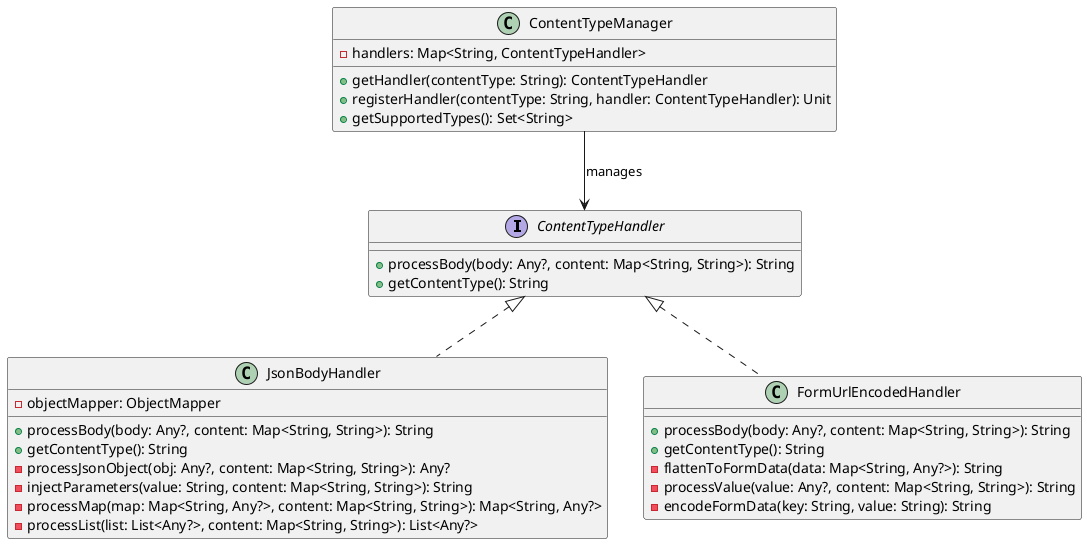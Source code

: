 @startuml ContentTypeHandler
interface ContentTypeHandler {
  + processBody(body: Any?, content: Map<String, String>): String
  + getContentType(): String
}

class JsonBodyHandler {
  - objectMapper: ObjectMapper
  __
  + processBody(body: Any?, content: Map<String, String>): String
  + getContentType(): String
  - processJsonObject(obj: Any?, content: Map<String, String>): Any?
  - injectParameters(value: String, content: Map<String, String>): String
  - processMap(map: Map<String, Any?>, content: Map<String, String>): Map<String, Any?>
  - processList(list: List<Any?>, content: Map<String, String>): List<Any?>
}

class FormUrlEncodedHandler {
  __
  + processBody(body: Any?, content: Map<String, String>): String
  + getContentType(): String
  - flattenToFormData(data: Map<String, Any?>): String
  - processValue(value: Any?, content: Map<String, String>): String
  - encodeFormData(key: String, value: String): String
}

class ContentTypeManager {
  - handlers: Map<String, ContentTypeHandler>
  __
  + getHandler(contentType: String): ContentTypeHandler
  + registerHandler(contentType: String, handler: ContentTypeHandler): Unit
  + getSupportedTypes(): Set<String>
}

ContentTypeHandler <|.. JsonBodyHandler
ContentTypeHandler <|.. FormUrlEncodedHandler
ContentTypeManager --> ContentTypeHandler : manages
@enduml